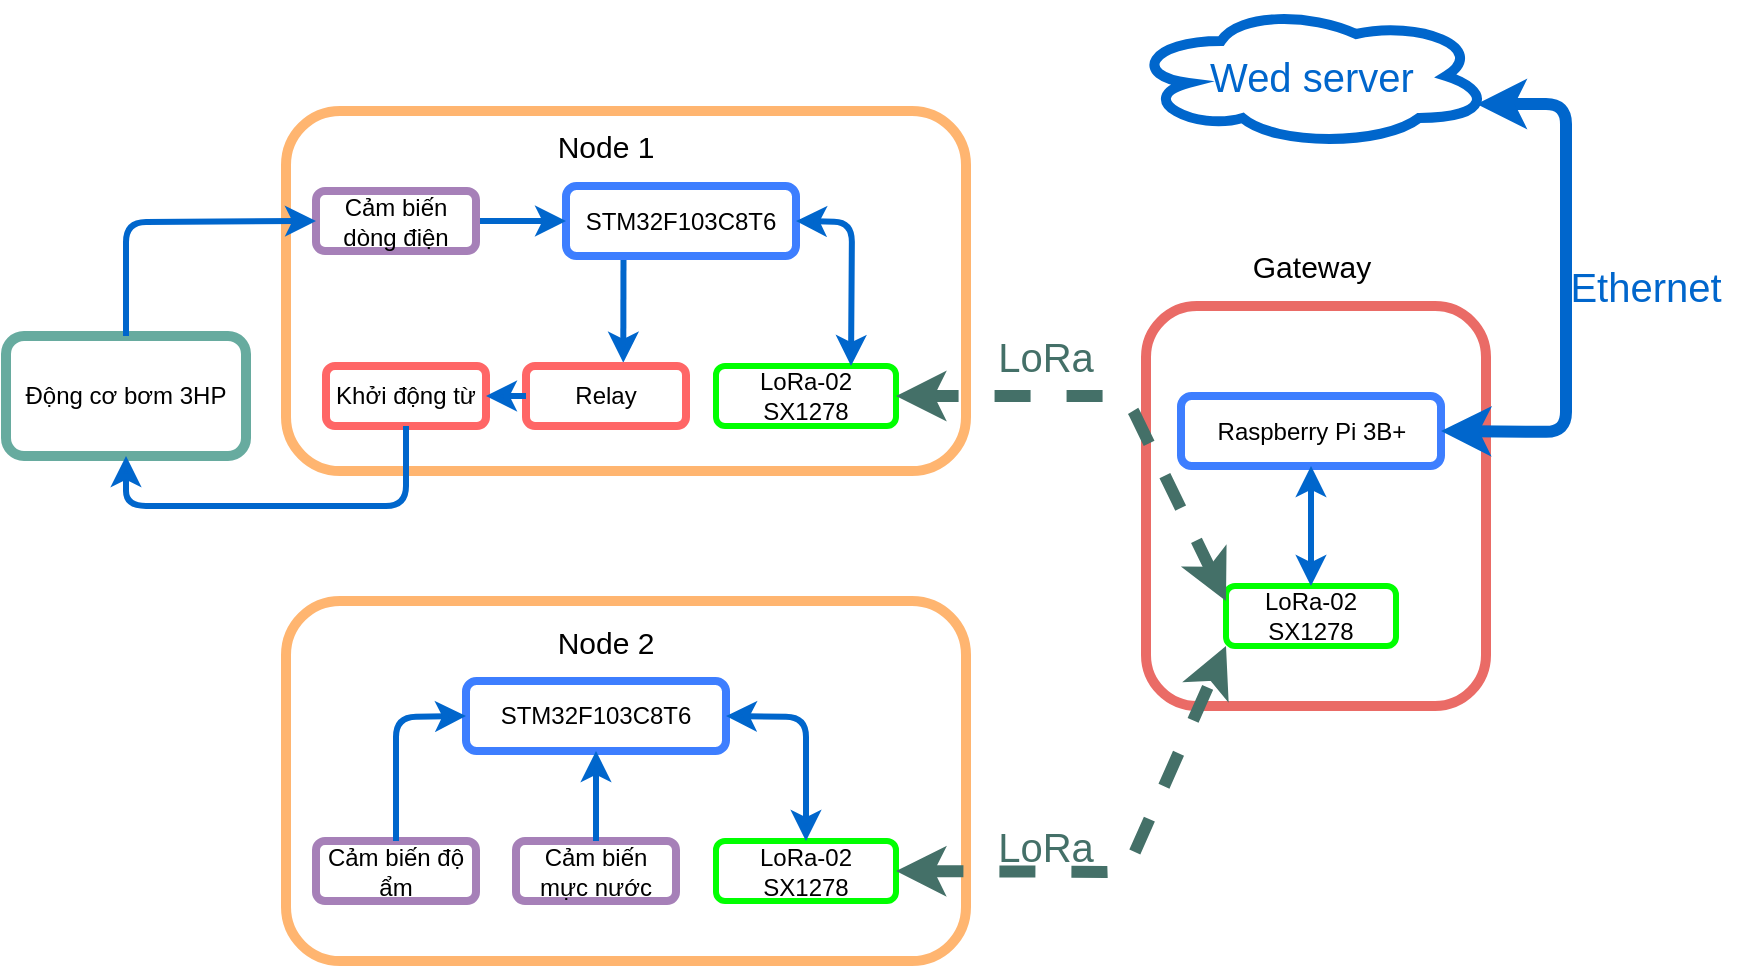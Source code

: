 <mxfile version="13.6.2" type="device"><diagram id="K_QUleLjxcQFUOfuFVmK" name="Page-1"><mxGraphModel dx="1205" dy="744" grid="1" gridSize="10" guides="1" tooltips="1" connect="1" arrows="1" fold="1" page="1" pageScale="1" pageWidth="850" pageHeight="1100" math="0" shadow="0"><root><mxCell id="0"/><mxCell id="1" parent="0"/><mxCell id="0avSJBFXwPJLg0dxlVMf-1" value="" style="rounded=1;whiteSpace=wrap;html=1;strokeWidth=5;strokeColor=#FFB570;" vertex="1" parent="1"><mxGeometry x="220" y="192.5" width="340" height="180" as="geometry"/></mxCell><mxCell id="0avSJBFXwPJLg0dxlVMf-3" value="&lt;font style=&quot;font-size: 15px&quot;&gt;Node 1&lt;/font&gt;" style="text;html=1;strokeColor=none;fillColor=none;align=center;verticalAlign=middle;whiteSpace=wrap;rounded=0;strokeWidth=4;" vertex="1" parent="1"><mxGeometry x="345" y="200" width="70" height="20" as="geometry"/></mxCell><mxCell id="0avSJBFXwPJLg0dxlVMf-70" style="edgeStyle=none;rounded=0;orthogonalLoop=1;jettySize=auto;html=1;exitX=0.25;exitY=1;exitDx=0;exitDy=0;entryX=0.608;entryY=-0.055;entryDx=0;entryDy=0;entryPerimeter=0;strokeWidth=3;strokeColor=#0066CC;" edge="1" parent="1" source="0avSJBFXwPJLg0dxlVMf-4" target="0avSJBFXwPJLg0dxlVMf-6"><mxGeometry relative="1" as="geometry"/></mxCell><mxCell id="0avSJBFXwPJLg0dxlVMf-4" value="STM32F103C8T6" style="rounded=1;whiteSpace=wrap;html=1;strokeWidth=4;strokeColor=#3D7EFF;" vertex="1" parent="1"><mxGeometry x="360" y="230" width="115" height="35" as="geometry"/></mxCell><mxCell id="0avSJBFXwPJLg0dxlVMf-5" value="LoRa-02 SX1278" style="rounded=1;whiteSpace=wrap;html=1;strokeWidth=3;strokeColor=#00FF00;" vertex="1" parent="1"><mxGeometry x="435" y="320" width="90" height="30" as="geometry"/></mxCell><mxCell id="0avSJBFXwPJLg0dxlVMf-6" value="Relay" style="rounded=1;whiteSpace=wrap;html=1;strokeWidth=4;strokeColor=#FF6666;" vertex="1" parent="1"><mxGeometry x="340" y="320" width="80" height="30" as="geometry"/></mxCell><mxCell id="0avSJBFXwPJLg0dxlVMf-7" value="Khởi động từ" style="rounded=1;whiteSpace=wrap;html=1;strokeWidth=4;strokeColor=#FF6666;" vertex="1" parent="1"><mxGeometry x="240" y="320" width="80" height="30" as="geometry"/></mxCell><mxCell id="0avSJBFXwPJLg0dxlVMf-85" style="edgeStyle=none;rounded=0;orthogonalLoop=1;jettySize=auto;html=1;exitX=1;exitY=0.5;exitDx=0;exitDy=0;strokeWidth=3;entryX=0;entryY=0.5;entryDx=0;entryDy=0;strokeColor=#0066CC;" edge="1" parent="1" source="0avSJBFXwPJLg0dxlVMf-8" target="0avSJBFXwPJLg0dxlVMf-4"><mxGeometry relative="1" as="geometry"/></mxCell><mxCell id="0avSJBFXwPJLg0dxlVMf-8" value="Cảm biến dòng điện" style="rounded=1;whiteSpace=wrap;html=1;strokeWidth=4;strokeColor=#A680B8;" vertex="1" parent="1"><mxGeometry x="235" y="232.5" width="80" height="30" as="geometry"/></mxCell><mxCell id="0avSJBFXwPJLg0dxlVMf-9" value="Động cơ bơm 3HP" style="rounded=1;whiteSpace=wrap;html=1;strokeWidth=5;strokeColor=#67AB9F;" vertex="1" parent="1"><mxGeometry x="80" y="305" width="120" height="60" as="geometry"/></mxCell><mxCell id="0avSJBFXwPJLg0dxlVMf-19" value="" style="rounded=1;whiteSpace=wrap;html=1;strokeWidth=5;strokeColor=#FFB570;" vertex="1" parent="1"><mxGeometry x="220" y="437.5" width="340" height="180" as="geometry"/></mxCell><mxCell id="0avSJBFXwPJLg0dxlVMf-20" value="&lt;font style=&quot;font-size: 15px&quot;&gt;Node 2&lt;/font&gt;" style="text;html=1;strokeColor=none;fillColor=none;align=center;verticalAlign=middle;whiteSpace=wrap;rounded=0;strokeWidth=4;" vertex="1" parent="1"><mxGeometry x="345" y="447.5" width="70" height="20" as="geometry"/></mxCell><mxCell id="0avSJBFXwPJLg0dxlVMf-22" value="STM32F103C8T6" style="rounded=1;whiteSpace=wrap;html=1;strokeWidth=4;strokeColor=#3D7EFF;" vertex="1" parent="1"><mxGeometry x="310" y="477.5" width="130" height="35" as="geometry"/></mxCell><mxCell id="0avSJBFXwPJLg0dxlVMf-23" value="LoRa-02 SX1278" style="rounded=1;whiteSpace=wrap;html=1;strokeWidth=3;strokeColor=#00FF00;" vertex="1" parent="1"><mxGeometry x="435" y="557.5" width="90" height="30" as="geometry"/></mxCell><mxCell id="0avSJBFXwPJLg0dxlVMf-24" value="Cảm biến mực nước" style="rounded=1;whiteSpace=wrap;html=1;strokeWidth=4;strokeColor=#A680B8;" vertex="1" parent="1"><mxGeometry x="335" y="557.5" width="80" height="30" as="geometry"/></mxCell><mxCell id="0avSJBFXwPJLg0dxlVMf-25" value="Cảm biến độ ẩm" style="rounded=1;whiteSpace=wrap;html=1;strokeWidth=4;strokeColor=#A680B8;" vertex="1" parent="1"><mxGeometry x="235" y="557.5" width="80" height="30" as="geometry"/></mxCell><mxCell id="0avSJBFXwPJLg0dxlVMf-29" value="" style="rounded=1;whiteSpace=wrap;html=1;strokeWidth=5;strokeColor=#EA6B66;" vertex="1" parent="1"><mxGeometry x="650" y="290" width="170" height="200" as="geometry"/></mxCell><mxCell id="0avSJBFXwPJLg0dxlVMf-31" value="Raspberry Pi 3B+" style="rounded=1;whiteSpace=wrap;html=1;strokeWidth=4;strokeColor=#3D7EFF;" vertex="1" parent="1"><mxGeometry x="667.5" y="335" width="130" height="35" as="geometry"/></mxCell><mxCell id="0avSJBFXwPJLg0dxlVMf-32" value="LoRa-02 SX1278" style="rounded=1;whiteSpace=wrap;html=1;strokeWidth=3;strokeColor=#00FF00;" vertex="1" parent="1"><mxGeometry x="690" y="430" width="85" height="30" as="geometry"/></mxCell><mxCell id="0avSJBFXwPJLg0dxlVMf-64" value="" style="endArrow=classic;startArrow=classic;html=1;strokeWidth=3;exitX=1;exitY=0.5;exitDx=0;exitDy=0;entryX=0.75;entryY=0;entryDx=0;entryDy=0;strokeColor=#0066CC;" edge="1" parent="1" source="0avSJBFXwPJLg0dxlVMf-4" target="0avSJBFXwPJLg0dxlVMf-5"><mxGeometry width="50" height="50" relative="1" as="geometry"><mxPoint x="450" y="290" as="sourcePoint"/><mxPoint x="500" y="240" as="targetPoint"/><Array as="points"><mxPoint x="503" y="248"/></Array></mxGeometry></mxCell><mxCell id="0avSJBFXwPJLg0dxlVMf-69" value="" style="endArrow=classic;html=1;strokeWidth=3;exitX=0;exitY=0.5;exitDx=0;exitDy=0;entryX=1;entryY=0.5;entryDx=0;entryDy=0;strokeColor=#0066CC;" edge="1" parent="1" source="0avSJBFXwPJLg0dxlVMf-6" target="0avSJBFXwPJLg0dxlVMf-7"><mxGeometry width="50" height="50" relative="1" as="geometry"><mxPoint x="410" y="290" as="sourcePoint"/><mxPoint x="460" y="240" as="targetPoint"/></mxGeometry></mxCell><mxCell id="0avSJBFXwPJLg0dxlVMf-71" value="" style="endArrow=classic;startArrow=classic;html=1;strokeWidth=3;exitX=1;exitY=0.5;exitDx=0;exitDy=0;entryX=0.5;entryY=0;entryDx=0;entryDy=0;strokeColor=#0066CC;" edge="1" parent="1" source="0avSJBFXwPJLg0dxlVMf-22" target="0avSJBFXwPJLg0dxlVMf-23"><mxGeometry width="50" height="50" relative="1" as="geometry"><mxPoint x="450" y="397.5" as="sourcePoint"/><mxPoint x="500" y="347.5" as="targetPoint"/><Array as="points"><mxPoint x="480" y="495.5"/></Array></mxGeometry></mxCell><mxCell id="0avSJBFXwPJLg0dxlVMf-76" value="" style="endArrow=classic;html=1;strokeWidth=3;exitX=0.5;exitY=0;exitDx=0;exitDy=0;entryX=0;entryY=0.5;entryDx=0;entryDy=0;strokeColor=#0066CC;" edge="1" parent="1" source="0avSJBFXwPJLg0dxlVMf-25" target="0avSJBFXwPJLg0dxlVMf-22"><mxGeometry width="50" height="50" relative="1" as="geometry"><mxPoint x="420" y="427.5" as="sourcePoint"/><mxPoint x="470" y="377.5" as="targetPoint"/><Array as="points"><mxPoint x="275" y="495.5"/></Array></mxGeometry></mxCell><mxCell id="0avSJBFXwPJLg0dxlVMf-77" value="" style="endArrow=classic;html=1;strokeWidth=3;exitX=0.5;exitY=0;exitDx=0;exitDy=0;entryX=0.5;entryY=1;entryDx=0;entryDy=0;strokeColor=#0066CC;" edge="1" parent="1" source="0avSJBFXwPJLg0dxlVMf-24" target="0avSJBFXwPJLg0dxlVMf-22"><mxGeometry width="50" height="50" relative="1" as="geometry"><mxPoint x="420" y="427.5" as="sourcePoint"/><mxPoint x="470" y="377.5" as="targetPoint"/></mxGeometry></mxCell><mxCell id="0avSJBFXwPJLg0dxlVMf-78" value="" style="endArrow=classic;startArrow=classic;html=1;strokeWidth=3;exitX=0.5;exitY=0;exitDx=0;exitDy=0;fontColor=#0000FF;strokeColor=#0066CC;" edge="1" parent="1" source="0avSJBFXwPJLg0dxlVMf-32" target="0avSJBFXwPJLg0dxlVMf-31"><mxGeometry width="50" height="50" relative="1" as="geometry"><mxPoint x="425" y="297.5" as="sourcePoint"/><mxPoint x="475" y="247.5" as="targetPoint"/></mxGeometry></mxCell><mxCell id="0avSJBFXwPJLg0dxlVMf-83" value="" style="endArrow=classic;startArrow=classic;html=1;dashed=1;strokeWidth=6;exitX=0;exitY=0.25;exitDx=0;exitDy=0;entryX=1;entryY=0.5;entryDx=0;entryDy=0;strokeColor=#447068;" edge="1" parent="1" source="0avSJBFXwPJLg0dxlVMf-32" target="0avSJBFXwPJLg0dxlVMf-5"><mxGeometry width="50" height="50" relative="1" as="geometry"><mxPoint x="620" y="340" as="sourcePoint"/><mxPoint x="670" y="290" as="targetPoint"/><Array as="points"><mxPoint x="640" y="335"/></Array></mxGeometry></mxCell><mxCell id="0avSJBFXwPJLg0dxlVMf-84" value="" style="endArrow=classic;startArrow=classic;html=1;dashed=1;strokeWidth=6;exitX=1;exitY=0.5;exitDx=0;exitDy=0;entryX=0;entryY=1;entryDx=0;entryDy=0;strokeColor=#447068;" edge="1" parent="1" source="0avSJBFXwPJLg0dxlVMf-23" target="0avSJBFXwPJLg0dxlVMf-32"><mxGeometry width="50" height="50" relative="1" as="geometry"><mxPoint x="510" y="635" as="sourcePoint"/><mxPoint x="655" y="522.5" as="targetPoint"/><Array as="points"><mxPoint x="640" y="573"/></Array></mxGeometry></mxCell><mxCell id="0avSJBFXwPJLg0dxlVMf-86" value="LoRa" style="text;html=1;strokeColor=none;fillColor=none;align=center;verticalAlign=middle;whiteSpace=wrap;rounded=0;fontSize=20;spacing=2;fontColor=#447068;" vertex="1" parent="1"><mxGeometry x="580" y="305" width="40" height="20" as="geometry"/></mxCell><mxCell id="0avSJBFXwPJLg0dxlVMf-87" value="LoRa" style="text;html=1;strokeColor=none;fillColor=none;align=center;verticalAlign=middle;whiteSpace=wrap;rounded=0;fontSize=20;spacing=2;fontColor=#447068;" vertex="1" parent="1"><mxGeometry x="580" y="550" width="40" height="20" as="geometry"/></mxCell><mxCell id="0avSJBFXwPJLg0dxlVMf-93" value="&lt;font color=&quot;#0066cc&quot;&gt;Wed server&lt;/font&gt;" style="ellipse;shape=cloud;whiteSpace=wrap;html=1;strokeWidth=5;fontSize=20;fontColor=#FFFF33;strokeColor=#0066CC;" vertex="1" parent="1"><mxGeometry x="642.5" y="140" width="180" height="70" as="geometry"/></mxCell><mxCell id="0avSJBFXwPJLg0dxlVMf-94" value="Ethernet" style="text;html=1;strokeColor=none;fillColor=none;align=center;verticalAlign=middle;whiteSpace=wrap;rounded=0;fontSize=20;fontColor=#0066CC;" vertex="1" parent="1"><mxGeometry x="850" y="270" width="100" height="20" as="geometry"/></mxCell><mxCell id="0avSJBFXwPJLg0dxlVMf-97" value="&lt;font style=&quot;font-size: 15px&quot;&gt;Gateway&lt;/font&gt;" style="text;html=1;strokeColor=none;fillColor=none;align=center;verticalAlign=middle;whiteSpace=wrap;rounded=0;strokeWidth=4;" vertex="1" parent="1"><mxGeometry x="697.5" y="260" width="70" height="20" as="geometry"/></mxCell><mxCell id="0avSJBFXwPJLg0dxlVMf-100" value="" style="endArrow=classic;startArrow=classic;html=1;labelBackgroundColor=#FFFF33;strokeColor=#0066CC;strokeWidth=6;fontSize=20;fontColor=#0000FF;exitX=1;exitY=0.5;exitDx=0;exitDy=0;entryX=0.96;entryY=0.7;entryDx=0;entryDy=0;entryPerimeter=0;" edge="1" parent="1" source="0avSJBFXwPJLg0dxlVMf-31" target="0avSJBFXwPJLg0dxlVMf-93"><mxGeometry width="50" height="50" relative="1" as="geometry"><mxPoint x="710" y="280" as="sourcePoint"/><mxPoint x="760" y="230" as="targetPoint"/><Array as="points"><mxPoint x="860" y="353"/><mxPoint x="860" y="189"/></Array></mxGeometry></mxCell><mxCell id="0avSJBFXwPJLg0dxlVMf-101" value="" style="endArrow=classic;html=1;labelBackgroundColor=#FFFF33;strokeColor=#0066CC;strokeWidth=3;fontSize=20;fontColor=#0000FF;exitX=0.5;exitY=1;exitDx=0;exitDy=0;entryX=0.5;entryY=1;entryDx=0;entryDy=0;" edge="1" parent="1" source="0avSJBFXwPJLg0dxlVMf-7" target="0avSJBFXwPJLg0dxlVMf-9"><mxGeometry width="50" height="50" relative="1" as="geometry"><mxPoint x="470" y="390" as="sourcePoint"/><mxPoint x="520" y="340" as="targetPoint"/><Array as="points"><mxPoint x="280" y="390"/><mxPoint x="140" y="390"/></Array></mxGeometry></mxCell><mxCell id="0avSJBFXwPJLg0dxlVMf-102" value="" style="endArrow=classic;html=1;labelBackgroundColor=#FFFF33;strokeColor=#0066CC;strokeWidth=3;fontSize=20;fontColor=#0000FF;exitX=0.5;exitY=0;exitDx=0;exitDy=0;entryX=0;entryY=0.5;entryDx=0;entryDy=0;" edge="1" parent="1" source="0avSJBFXwPJLg0dxlVMf-9" target="0avSJBFXwPJLg0dxlVMf-8"><mxGeometry width="50" height="50" relative="1" as="geometry"><mxPoint x="200" y="390" as="sourcePoint"/><mxPoint x="250" y="340" as="targetPoint"/><Array as="points"><mxPoint x="140" y="248"/></Array></mxGeometry></mxCell></root></mxGraphModel></diagram></mxfile>